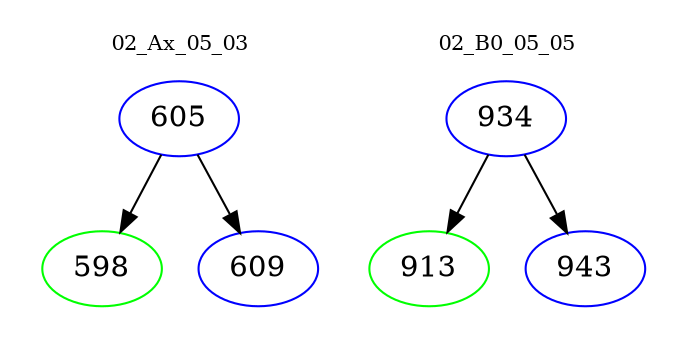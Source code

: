 digraph{
subgraph cluster_0 {
color = white
label = "02_Ax_05_03";
fontsize=10;
T0_605 [label="605", color="blue"]
T0_605 -> T0_598 [color="black"]
T0_598 [label="598", color="green"]
T0_605 -> T0_609 [color="black"]
T0_609 [label="609", color="blue"]
}
subgraph cluster_1 {
color = white
label = "02_B0_05_05";
fontsize=10;
T1_934 [label="934", color="blue"]
T1_934 -> T1_913 [color="black"]
T1_913 [label="913", color="green"]
T1_934 -> T1_943 [color="black"]
T1_943 [label="943", color="blue"]
}
}
